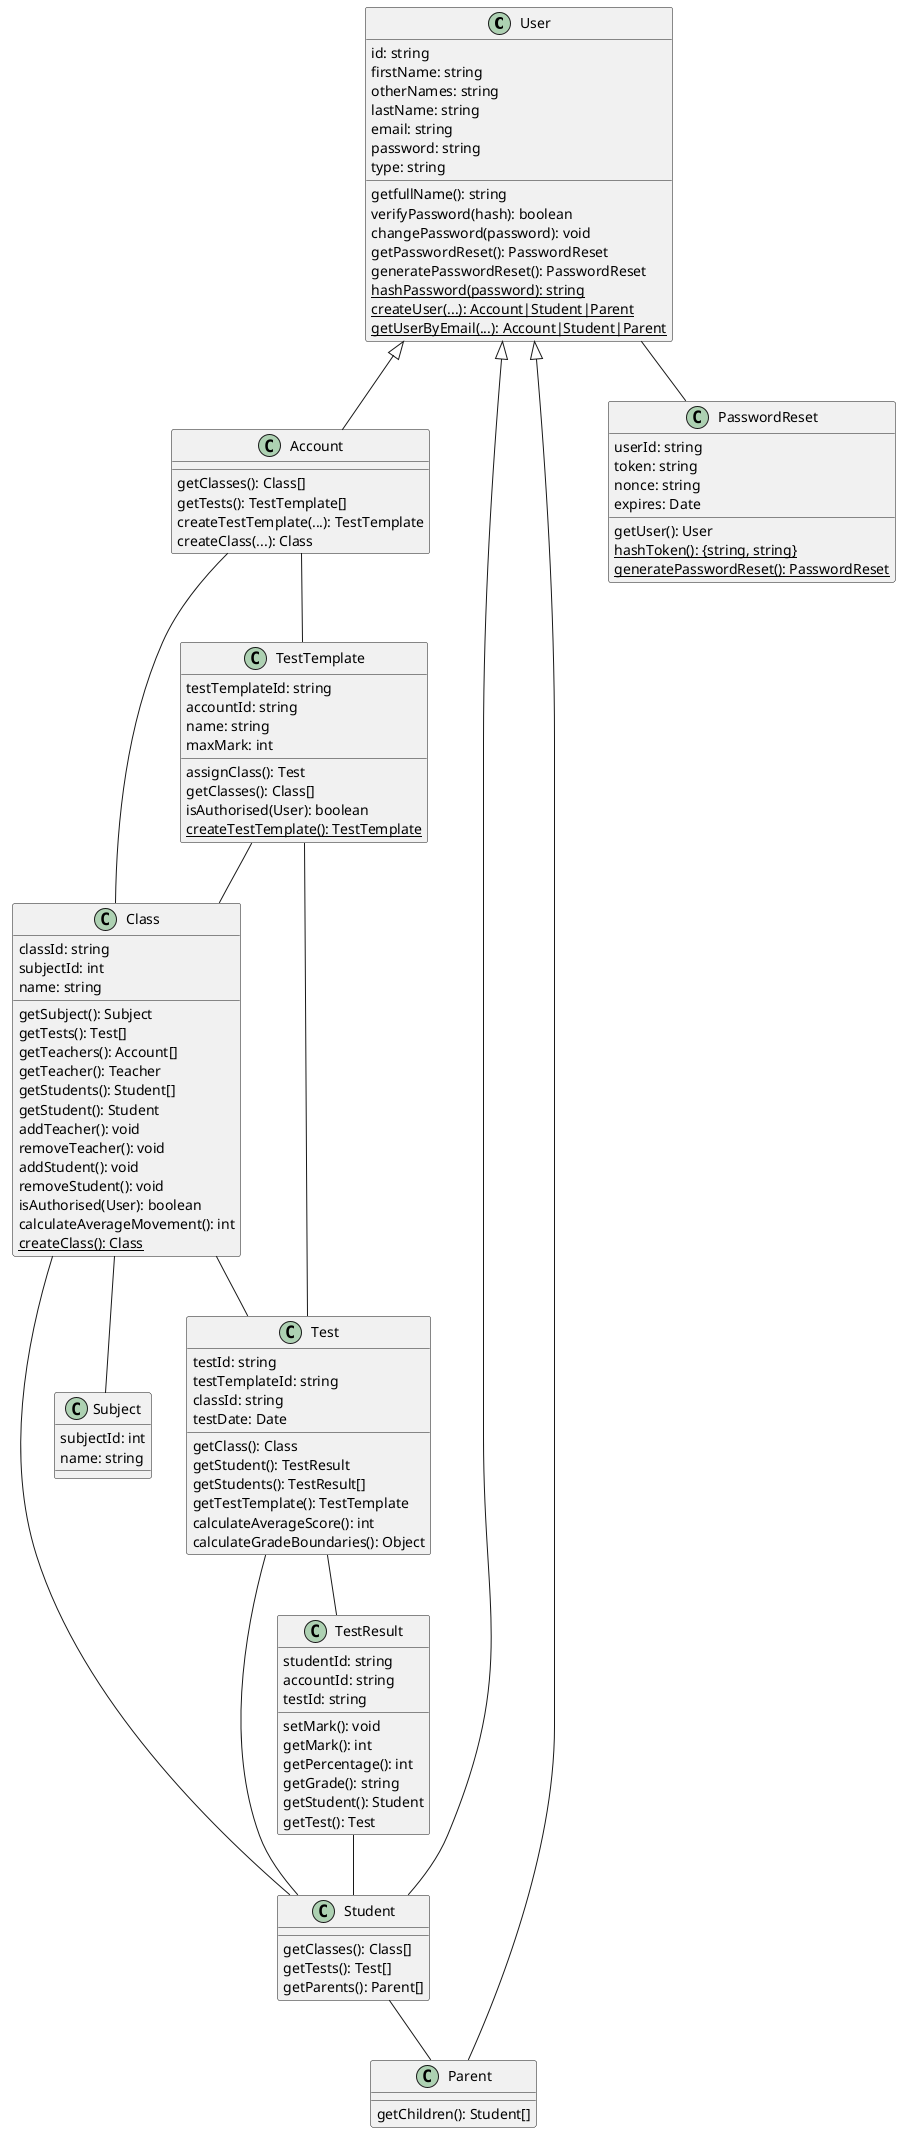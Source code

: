 @startuml
skinparam classAttributeIconSize 0

User <|-- Account
User <|-- Student
User <|-- Parent

User -- PasswordReset

Student -- Parent
Student -- Test
Student -- Class

Account -- Class
Account -- TestTemplate

Class -- Subject
Class -- Test

TestTemplate -- Test
TestTemplate -- Class

Test -- TestResult

TestResult -- Student

class User {
	id: string
	firstName: string
	otherNames: string
	lastName: string
	email: string
	password: string
	type: string
	getfullName(): string
	verifyPassword(hash): boolean
	changePassword(password): void
	getPasswordReset(): PasswordReset
	generatePasswordReset(): PasswordReset
	{static} hashPassword(password): string
	{static} createUser(...): Account|Student|Parent
	{static} getUserByEmail(...): Account|Student|Parent
}

class Account {
	getClasses(): Class[]
	getTests(): TestTemplate[]
	createTestTemplate(...): TestTemplate
	createClass(...): Class
}

class Student {
	getClasses(): Class[]
	getTests(): Test[]
	getParents(): Parent[]
}

class Parent {
	getChildren(): Student[]
}

class PasswordReset {
	userId: string
	token: string
	nonce: string
	expires: Date
	getUser(): User
	{static} hashToken(): {string, string}
	{static} generatePasswordReset(): PasswordReset
}

class Subject {
	subjectId: int
	name: string
}

class Class {
	classId: string
	subjectId: int
	name: string
	getSubject(): Subject
	getTests(): Test[]
	getTeachers(): Account[]
	getTeacher(): Teacher
	getStudents(): Student[]
	getStudent(): Student
	addTeacher(): void
	removeTeacher(): void
	addStudent(): void
	removeStudent(): void
	isAuthorised(User): boolean
	calculateAverageMovement(): int
	{static} createClass(): Class
}

class TestTemplate {
	testTemplateId: string
	accountId: string
	name: string
	maxMark: int
	assignClass(): Test
	getClasses(): Class[]
	isAuthorised(User): boolean
	{static} createTestTemplate(): TestTemplate
}

class Test {
	testId: string
	testTemplateId: string
	classId: string
	testDate: Date
	getClass(): Class
	getStudent(): TestResult
	getStudents(): TestResult[]
	getTestTemplate(): TestTemplate
	calculateAverageScore(): int
	calculateGradeBoundaries(): Object
}

class TestResult {
	studentId: string
	accountId: string
	testId: string
	setMark(): void
	getMark(): int
	getPercentage(): int
	getGrade(): string
	getStudent(): Student
	getTest(): Test
}

@enduml
